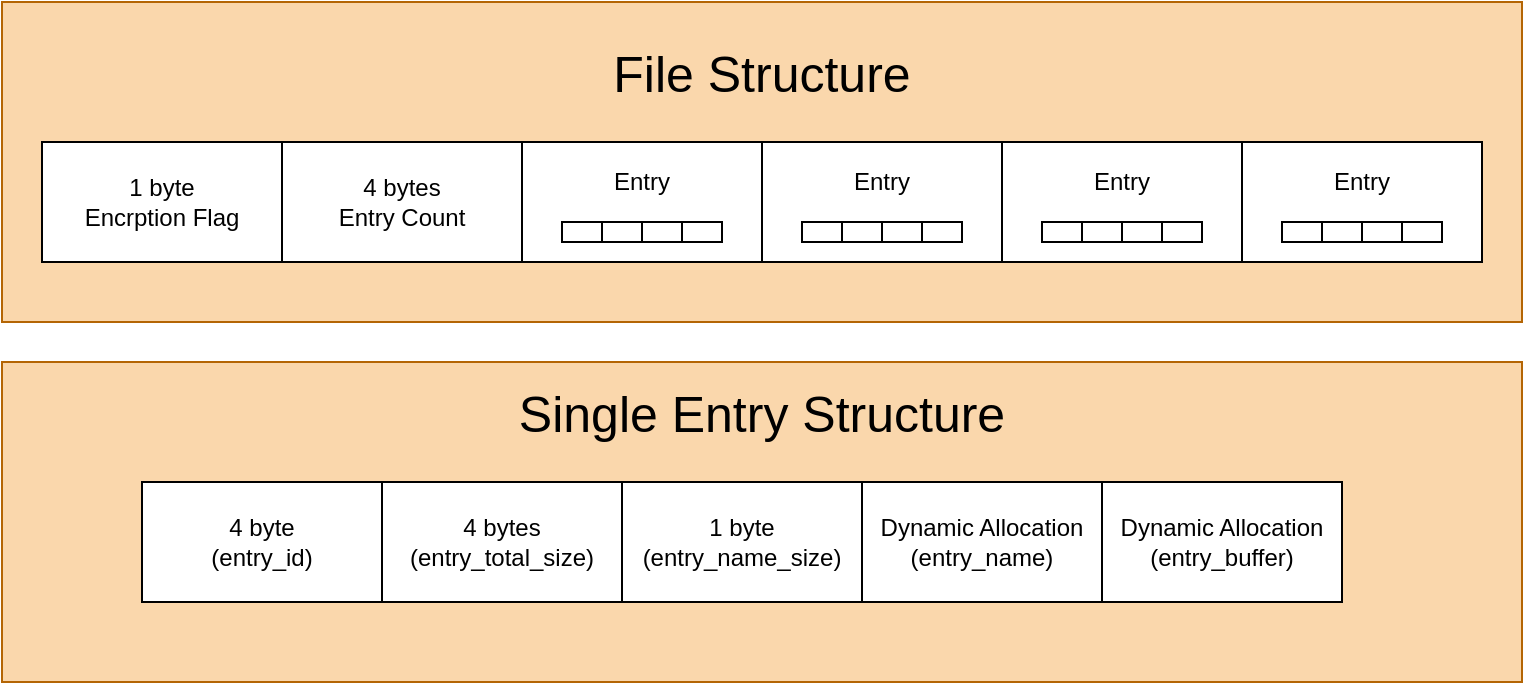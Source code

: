 <mxfile>
    <diagram id="6mdu5-0q2thFikblrOGj" name="Page-1">
        <mxGraphModel dx="829" dy="806" grid="1" gridSize="10" guides="1" tooltips="1" connect="1" arrows="1" fold="1" page="1" pageScale="1" pageWidth="850" pageHeight="1100" math="0" shadow="0">
            <root>
                <mxCell id="0"/>
                <mxCell id="1" parent="0"/>
                <mxCell id="21" value="" style="rounded=0;whiteSpace=wrap;html=1;labelBackgroundColor=none;fillColor=#fad7ac;strokeColor=#b46504;" parent="1" vertex="1">
                    <mxGeometry x="40" y="300" width="760" height="160" as="geometry"/>
                </mxCell>
                <mxCell id="24" value="File Structure" style="text;html=1;align=center;verticalAlign=middle;whiteSpace=wrap;rounded=0;fontSize=25;" parent="1" vertex="1">
                    <mxGeometry x="288" y="319" width="264" height="31" as="geometry"/>
                </mxCell>
                <mxCell id="35" value="q" style="group" parent="1" vertex="1" connectable="0">
                    <mxGeometry x="300" y="370" width="120" height="60" as="geometry"/>
                </mxCell>
                <mxCell id="36" value="" style="rounded=0;whiteSpace=wrap;html=1;" parent="35" vertex="1">
                    <mxGeometry width="120" height="60" as="geometry"/>
                </mxCell>
                <mxCell id="37" value="Entry" style="text;html=1;align=center;verticalAlign=middle;whiteSpace=wrap;rounded=0;" parent="35" vertex="1">
                    <mxGeometry x="30" y="5" width="60" height="30" as="geometry"/>
                </mxCell>
                <mxCell id="38" value="" style="group" parent="35" vertex="1" connectable="0">
                    <mxGeometry x="20" y="40" width="80" height="10" as="geometry"/>
                </mxCell>
                <mxCell id="39" value="" style="rounded=0;whiteSpace=wrap;html=1;" parent="38" vertex="1">
                    <mxGeometry width="20" height="10" as="geometry"/>
                </mxCell>
                <mxCell id="40" value="" style="rounded=0;whiteSpace=wrap;html=1;" parent="38" vertex="1">
                    <mxGeometry x="20" width="20" height="10" as="geometry"/>
                </mxCell>
                <mxCell id="41" value="" style="rounded=0;whiteSpace=wrap;html=1;" parent="38" vertex="1">
                    <mxGeometry x="40" width="20" height="10" as="geometry"/>
                </mxCell>
                <mxCell id="42" value="" style="rounded=0;whiteSpace=wrap;html=1;" parent="38" vertex="1">
                    <mxGeometry x="60" width="20" height="10" as="geometry"/>
                </mxCell>
                <mxCell id="44" value="q" style="group" parent="1" vertex="1" connectable="0">
                    <mxGeometry x="420" y="370" width="120" height="60" as="geometry"/>
                </mxCell>
                <mxCell id="45" value="" style="rounded=0;whiteSpace=wrap;html=1;" parent="44" vertex="1">
                    <mxGeometry width="120" height="60" as="geometry"/>
                </mxCell>
                <mxCell id="46" value="Entry" style="text;html=1;align=center;verticalAlign=middle;whiteSpace=wrap;rounded=0;" parent="44" vertex="1">
                    <mxGeometry x="30" y="5" width="60" height="30" as="geometry"/>
                </mxCell>
                <mxCell id="47" value="" style="group" parent="44" vertex="1" connectable="0">
                    <mxGeometry x="20" y="40" width="80" height="10" as="geometry"/>
                </mxCell>
                <mxCell id="48" value="" style="rounded=0;whiteSpace=wrap;html=1;" parent="47" vertex="1">
                    <mxGeometry width="20" height="10" as="geometry"/>
                </mxCell>
                <mxCell id="49" value="" style="rounded=0;whiteSpace=wrap;html=1;" parent="47" vertex="1">
                    <mxGeometry x="20" width="20" height="10" as="geometry"/>
                </mxCell>
                <mxCell id="50" value="" style="rounded=0;whiteSpace=wrap;html=1;" parent="47" vertex="1">
                    <mxGeometry x="40" width="20" height="10" as="geometry"/>
                </mxCell>
                <mxCell id="51" value="" style="rounded=0;whiteSpace=wrap;html=1;" parent="47" vertex="1">
                    <mxGeometry x="60" width="20" height="10" as="geometry"/>
                </mxCell>
                <mxCell id="53" value="q" style="group" parent="1" vertex="1" connectable="0">
                    <mxGeometry x="540" y="370" width="120" height="60" as="geometry"/>
                </mxCell>
                <mxCell id="54" value="" style="rounded=0;whiteSpace=wrap;html=1;" parent="53" vertex="1">
                    <mxGeometry width="120" height="60" as="geometry"/>
                </mxCell>
                <mxCell id="55" value="Entry" style="text;html=1;align=center;verticalAlign=middle;whiteSpace=wrap;rounded=0;" parent="53" vertex="1">
                    <mxGeometry x="30" y="5" width="60" height="30" as="geometry"/>
                </mxCell>
                <mxCell id="56" value="" style="group" parent="53" vertex="1" connectable="0">
                    <mxGeometry x="20" y="40" width="80" height="10" as="geometry"/>
                </mxCell>
                <mxCell id="57" value="" style="rounded=0;whiteSpace=wrap;html=1;" parent="56" vertex="1">
                    <mxGeometry width="20" height="10" as="geometry"/>
                </mxCell>
                <mxCell id="58" value="" style="rounded=0;whiteSpace=wrap;html=1;" parent="56" vertex="1">
                    <mxGeometry x="20" width="20" height="10" as="geometry"/>
                </mxCell>
                <mxCell id="59" value="" style="rounded=0;whiteSpace=wrap;html=1;" parent="56" vertex="1">
                    <mxGeometry x="40" width="20" height="10" as="geometry"/>
                </mxCell>
                <mxCell id="60" value="" style="rounded=0;whiteSpace=wrap;html=1;" parent="56" vertex="1">
                    <mxGeometry x="60" width="20" height="10" as="geometry"/>
                </mxCell>
                <mxCell id="61" value="q" style="group" parent="1" vertex="1" connectable="0">
                    <mxGeometry x="660" y="370" width="120" height="60" as="geometry"/>
                </mxCell>
                <mxCell id="62" value="" style="rounded=0;whiteSpace=wrap;html=1;" parent="61" vertex="1">
                    <mxGeometry width="120" height="60" as="geometry"/>
                </mxCell>
                <mxCell id="63" value="Entry" style="text;html=1;align=center;verticalAlign=middle;whiteSpace=wrap;rounded=0;" parent="61" vertex="1">
                    <mxGeometry x="30" y="5" width="60" height="30" as="geometry"/>
                </mxCell>
                <mxCell id="64" value="" style="group" parent="61" vertex="1" connectable="0">
                    <mxGeometry x="20" y="40" width="80" height="10" as="geometry"/>
                </mxCell>
                <mxCell id="65" value="" style="rounded=0;whiteSpace=wrap;html=1;" parent="64" vertex="1">
                    <mxGeometry width="20" height="10" as="geometry"/>
                </mxCell>
                <mxCell id="66" value="" style="rounded=0;whiteSpace=wrap;html=1;" parent="64" vertex="1">
                    <mxGeometry x="20" width="20" height="10" as="geometry"/>
                </mxCell>
                <mxCell id="67" value="" style="rounded=0;whiteSpace=wrap;html=1;" parent="64" vertex="1">
                    <mxGeometry x="40" width="20" height="10" as="geometry"/>
                </mxCell>
                <mxCell id="68" value="" style="rounded=0;whiteSpace=wrap;html=1;" parent="64" vertex="1">
                    <mxGeometry x="60" width="20" height="10" as="geometry"/>
                </mxCell>
                <mxCell id="22" value="4 bytes&lt;div&gt;Entry Count&lt;/div&gt;" style="rounded=0;whiteSpace=wrap;html=1;" parent="1" vertex="1">
                    <mxGeometry x="180" y="370" width="120" height="60" as="geometry"/>
                </mxCell>
                <mxCell id="14" value="" style="rounded=0;whiteSpace=wrap;html=1;labelBackgroundColor=none;fillColor=#fad7ac;strokeColor=#b46504;" parent="1" vertex="1">
                    <mxGeometry x="40" y="480" width="760" height="160" as="geometry"/>
                </mxCell>
                <mxCell id="15" value="1 byte&lt;div&gt;(entry_name_size)&lt;/div&gt;" style="rounded=0;whiteSpace=wrap;html=1;" parent="1" vertex="1">
                    <mxGeometry x="350" y="540" width="120" height="60" as="geometry"/>
                </mxCell>
                <mxCell id="16" value="4 bytes&lt;div&gt;(entry_total_size)&lt;/div&gt;" style="rounded=0;whiteSpace=wrap;html=1;" parent="1" vertex="1">
                    <mxGeometry x="230" y="540" width="120" height="60" as="geometry"/>
                </mxCell>
                <mxCell id="17" value="Single Entry Structure" style="text;html=1;align=center;verticalAlign=middle;whiteSpace=wrap;rounded=0;fontSize=25;" parent="1" vertex="1">
                    <mxGeometry x="288" y="489" width="264" height="31" as="geometry"/>
                </mxCell>
                <mxCell id="18" value="Dynamic Allocation&lt;br&gt;&lt;div&gt;(entry_name)&lt;/div&gt;" style="rounded=0;whiteSpace=wrap;html=1;" parent="1" vertex="1">
                    <mxGeometry x="470" y="540" width="120" height="60" as="geometry"/>
                </mxCell>
                <mxCell id="19" value="Dynamic Allocation&lt;br&gt;&lt;div&gt;(entry_buffer)&lt;/div&gt;" style="rounded=0;whiteSpace=wrap;html=1;" parent="1" vertex="1">
                    <mxGeometry x="590" y="540" width="120" height="60" as="geometry"/>
                </mxCell>
                <mxCell id="69" value="4 byte&lt;div&gt;(entry_id)&lt;/div&gt;" style="rounded=0;whiteSpace=wrap;html=1;" parent="1" vertex="1">
                    <mxGeometry x="110" y="540" width="120" height="60" as="geometry"/>
                </mxCell>
                <mxCell id="72" value="1 byte&lt;div&gt;Encrption Flag&lt;/div&gt;" style="rounded=0;whiteSpace=wrap;html=1;" parent="1" vertex="1">
                    <mxGeometry x="60" y="370" width="120" height="60" as="geometry"/>
                </mxCell>
            </root>
        </mxGraphModel>
    </diagram>
</mxfile>